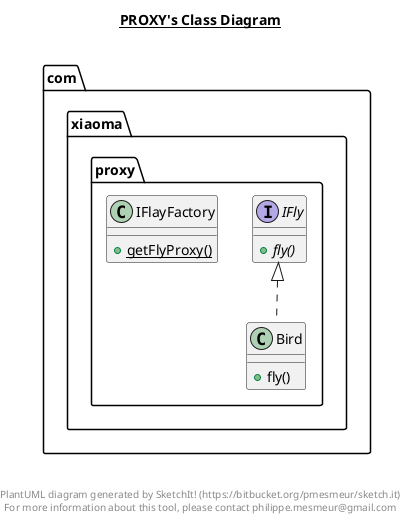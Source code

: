 @startuml

title __PROXY's Class Diagram__\n

  namespace com.xiaoma {
    namespace proxy {
      class com.xiaoma.proxy.Bird {
          + fly()
      }
    }
  }
  

  namespace com.xiaoma {
    namespace proxy {
      class com.xiaoma.proxy.IFlayFactory {
          {static} + getFlyProxy()
      }
    }
  }
  

  namespace com.xiaoma {
    namespace proxy {
      interface com.xiaoma.proxy.IFly {
          {abstract} + fly()
      }
    }
  }
  

  com.xiaoma.proxy.Bird .up.|> com.xiaoma.proxy.IFly


right footer


PlantUML diagram generated by SketchIt! (https://bitbucket.org/pmesmeur/sketch.it)
For more information about this tool, please contact philippe.mesmeur@gmail.com
endfooter

@enduml

